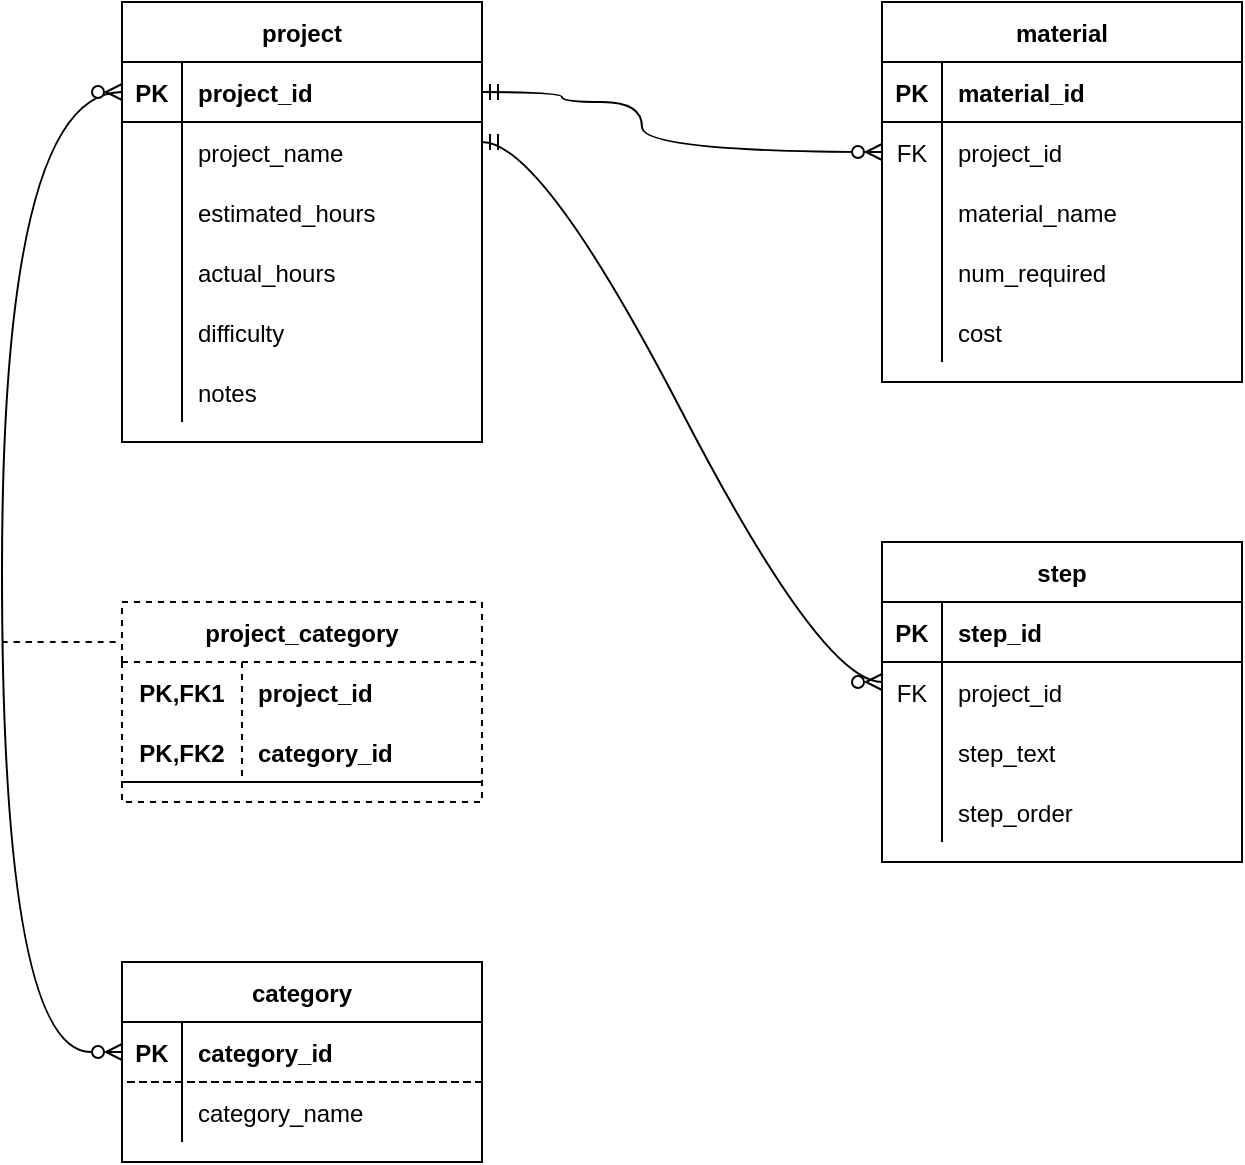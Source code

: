 <mxfile version="20.3.0" type="device"><diagram id="VQ5rhN25NwxjaI68_RuC" name="Page-1"><mxGraphModel dx="1006" dy="780" grid="1" gridSize="10" guides="1" tooltips="1" connect="1" arrows="1" fold="1" page="1" pageScale="1" pageWidth="850" pageHeight="1100" math="0" shadow="0"><root><mxCell id="0"/><mxCell id="1" parent="0"/><mxCell id="Hme7DWAwYjFu50eGVxmr-1" value="project" style="shape=table;startSize=30;container=1;collapsible=1;childLayout=tableLayout;fixedRows=1;rowLines=0;fontStyle=1;align=center;resizeLast=1;" vertex="1" parent="1"><mxGeometry x="100" y="40" width="180" height="220" as="geometry"/></mxCell><mxCell id="Hme7DWAwYjFu50eGVxmr-2" value="" style="shape=tableRow;horizontal=0;startSize=0;swimlaneHead=0;swimlaneBody=0;fillColor=none;collapsible=0;dropTarget=0;points=[[0,0.5],[1,0.5]];portConstraint=eastwest;top=0;left=0;right=0;bottom=1;" vertex="1" parent="Hme7DWAwYjFu50eGVxmr-1"><mxGeometry y="30" width="180" height="30" as="geometry"/></mxCell><mxCell id="Hme7DWAwYjFu50eGVxmr-3" value="PK" style="shape=partialRectangle;connectable=0;fillColor=none;top=0;left=0;bottom=0;right=0;fontStyle=1;overflow=hidden;" vertex="1" parent="Hme7DWAwYjFu50eGVxmr-2"><mxGeometry width="30" height="30" as="geometry"><mxRectangle width="30" height="30" as="alternateBounds"/></mxGeometry></mxCell><mxCell id="Hme7DWAwYjFu50eGVxmr-4" value="project_id" style="shape=partialRectangle;connectable=0;fillColor=none;top=0;left=0;bottom=0;right=0;align=left;spacingLeft=6;fontStyle=1;overflow=hidden;" vertex="1" parent="Hme7DWAwYjFu50eGVxmr-2"><mxGeometry x="30" width="150" height="30" as="geometry"><mxRectangle width="150" height="30" as="alternateBounds"/></mxGeometry></mxCell><mxCell id="Hme7DWAwYjFu50eGVxmr-5" value="" style="shape=tableRow;horizontal=0;startSize=0;swimlaneHead=0;swimlaneBody=0;fillColor=none;collapsible=0;dropTarget=0;points=[[0,0.5],[1,0.5]];portConstraint=eastwest;top=0;left=0;right=0;bottom=0;" vertex="1" parent="Hme7DWAwYjFu50eGVxmr-1"><mxGeometry y="60" width="180" height="30" as="geometry"/></mxCell><mxCell id="Hme7DWAwYjFu50eGVxmr-6" value="" style="shape=partialRectangle;connectable=0;fillColor=none;top=0;left=0;bottom=0;right=0;editable=1;overflow=hidden;" vertex="1" parent="Hme7DWAwYjFu50eGVxmr-5"><mxGeometry width="30" height="30" as="geometry"><mxRectangle width="30" height="30" as="alternateBounds"/></mxGeometry></mxCell><mxCell id="Hme7DWAwYjFu50eGVxmr-7" value="project_name" style="shape=partialRectangle;connectable=0;fillColor=none;top=0;left=0;bottom=0;right=0;align=left;spacingLeft=6;overflow=hidden;" vertex="1" parent="Hme7DWAwYjFu50eGVxmr-5"><mxGeometry x="30" width="150" height="30" as="geometry"><mxRectangle width="150" height="30" as="alternateBounds"/></mxGeometry></mxCell><mxCell id="Hme7DWAwYjFu50eGVxmr-8" value="" style="shape=tableRow;horizontal=0;startSize=0;swimlaneHead=0;swimlaneBody=0;fillColor=none;collapsible=0;dropTarget=0;points=[[0,0.5],[1,0.5]];portConstraint=eastwest;top=0;left=0;right=0;bottom=0;" vertex="1" parent="Hme7DWAwYjFu50eGVxmr-1"><mxGeometry y="90" width="180" height="30" as="geometry"/></mxCell><mxCell id="Hme7DWAwYjFu50eGVxmr-9" value="" style="shape=partialRectangle;connectable=0;fillColor=none;top=0;left=0;bottom=0;right=0;editable=1;overflow=hidden;" vertex="1" parent="Hme7DWAwYjFu50eGVxmr-8"><mxGeometry width="30" height="30" as="geometry"><mxRectangle width="30" height="30" as="alternateBounds"/></mxGeometry></mxCell><mxCell id="Hme7DWAwYjFu50eGVxmr-10" value="estimated_hours" style="shape=partialRectangle;connectable=0;fillColor=none;top=0;left=0;bottom=0;right=0;align=left;spacingLeft=6;overflow=hidden;" vertex="1" parent="Hme7DWAwYjFu50eGVxmr-8"><mxGeometry x="30" width="150" height="30" as="geometry"><mxRectangle width="150" height="30" as="alternateBounds"/></mxGeometry></mxCell><mxCell id="Hme7DWAwYjFu50eGVxmr-11" value="" style="shape=tableRow;horizontal=0;startSize=0;swimlaneHead=0;swimlaneBody=0;fillColor=none;collapsible=0;dropTarget=0;points=[[0,0.5],[1,0.5]];portConstraint=eastwest;top=0;left=0;right=0;bottom=0;" vertex="1" parent="Hme7DWAwYjFu50eGVxmr-1"><mxGeometry y="120" width="180" height="30" as="geometry"/></mxCell><mxCell id="Hme7DWAwYjFu50eGVxmr-12" value="" style="shape=partialRectangle;connectable=0;fillColor=none;top=0;left=0;bottom=0;right=0;editable=1;overflow=hidden;" vertex="1" parent="Hme7DWAwYjFu50eGVxmr-11"><mxGeometry width="30" height="30" as="geometry"><mxRectangle width="30" height="30" as="alternateBounds"/></mxGeometry></mxCell><mxCell id="Hme7DWAwYjFu50eGVxmr-13" value="actual_hours" style="shape=partialRectangle;connectable=0;fillColor=none;top=0;left=0;bottom=0;right=0;align=left;spacingLeft=6;overflow=hidden;" vertex="1" parent="Hme7DWAwYjFu50eGVxmr-11"><mxGeometry x="30" width="150" height="30" as="geometry"><mxRectangle width="150" height="30" as="alternateBounds"/></mxGeometry></mxCell><mxCell id="Hme7DWAwYjFu50eGVxmr-17" style="shape=tableRow;horizontal=0;startSize=0;swimlaneHead=0;swimlaneBody=0;fillColor=none;collapsible=0;dropTarget=0;points=[[0,0.5],[1,0.5]];portConstraint=eastwest;top=0;left=0;right=0;bottom=0;" vertex="1" parent="Hme7DWAwYjFu50eGVxmr-1"><mxGeometry y="150" width="180" height="30" as="geometry"/></mxCell><mxCell id="Hme7DWAwYjFu50eGVxmr-18" style="shape=partialRectangle;connectable=0;fillColor=none;top=0;left=0;bottom=0;right=0;editable=1;overflow=hidden;" vertex="1" parent="Hme7DWAwYjFu50eGVxmr-17"><mxGeometry width="30" height="30" as="geometry"><mxRectangle width="30" height="30" as="alternateBounds"/></mxGeometry></mxCell><mxCell id="Hme7DWAwYjFu50eGVxmr-19" value="difficulty" style="shape=partialRectangle;connectable=0;fillColor=none;top=0;left=0;bottom=0;right=0;align=left;spacingLeft=6;overflow=hidden;" vertex="1" parent="Hme7DWAwYjFu50eGVxmr-17"><mxGeometry x="30" width="150" height="30" as="geometry"><mxRectangle width="150" height="30" as="alternateBounds"/></mxGeometry></mxCell><mxCell id="Hme7DWAwYjFu50eGVxmr-14" style="shape=tableRow;horizontal=0;startSize=0;swimlaneHead=0;swimlaneBody=0;fillColor=none;collapsible=0;dropTarget=0;points=[[0,0.5],[1,0.5]];portConstraint=eastwest;top=0;left=0;right=0;bottom=0;" vertex="1" parent="Hme7DWAwYjFu50eGVxmr-1"><mxGeometry y="180" width="180" height="30" as="geometry"/></mxCell><mxCell id="Hme7DWAwYjFu50eGVxmr-15" style="shape=partialRectangle;connectable=0;fillColor=none;top=0;left=0;bottom=0;right=0;editable=1;overflow=hidden;" vertex="1" parent="Hme7DWAwYjFu50eGVxmr-14"><mxGeometry width="30" height="30" as="geometry"><mxRectangle width="30" height="30" as="alternateBounds"/></mxGeometry></mxCell><mxCell id="Hme7DWAwYjFu50eGVxmr-16" value="notes" style="shape=partialRectangle;connectable=0;fillColor=none;top=0;left=0;bottom=0;right=0;align=left;spacingLeft=6;overflow=hidden;" vertex="1" parent="Hme7DWAwYjFu50eGVxmr-14"><mxGeometry x="30" width="150" height="30" as="geometry"><mxRectangle width="150" height="30" as="alternateBounds"/></mxGeometry></mxCell><mxCell id="Hme7DWAwYjFu50eGVxmr-20" value="project_category" style="shape=table;startSize=30;container=1;collapsible=1;childLayout=tableLayout;fixedRows=1;rowLines=0;fontStyle=1;align=center;resizeLast=1;dashed=1;" vertex="1" parent="1"><mxGeometry x="100" y="340" width="180" height="100" as="geometry"/></mxCell><mxCell id="Hme7DWAwYjFu50eGVxmr-21" value="" style="shape=tableRow;horizontal=0;startSize=0;swimlaneHead=0;swimlaneBody=0;fillColor=none;collapsible=0;dropTarget=0;points=[[0,0.5],[1,0.5]];portConstraint=eastwest;top=0;left=0;right=0;bottom=0;" vertex="1" parent="Hme7DWAwYjFu50eGVxmr-20"><mxGeometry y="30" width="180" height="30" as="geometry"/></mxCell><mxCell id="Hme7DWAwYjFu50eGVxmr-22" value="PK,FK1" style="shape=partialRectangle;connectable=0;fillColor=none;top=0;left=0;bottom=0;right=0;fontStyle=1;overflow=hidden;" vertex="1" parent="Hme7DWAwYjFu50eGVxmr-21"><mxGeometry width="60" height="30" as="geometry"><mxRectangle width="60" height="30" as="alternateBounds"/></mxGeometry></mxCell><mxCell id="Hme7DWAwYjFu50eGVxmr-23" value="project_id" style="shape=partialRectangle;connectable=0;fillColor=none;top=0;left=0;bottom=0;right=0;align=left;spacingLeft=6;fontStyle=1;overflow=hidden;" vertex="1" parent="Hme7DWAwYjFu50eGVxmr-21"><mxGeometry x="60" width="120" height="30" as="geometry"><mxRectangle width="120" height="30" as="alternateBounds"/></mxGeometry></mxCell><mxCell id="Hme7DWAwYjFu50eGVxmr-24" value="" style="shape=tableRow;horizontal=0;startSize=0;swimlaneHead=0;swimlaneBody=0;fillColor=none;collapsible=0;dropTarget=0;points=[[0,0.5],[1,0.5]];portConstraint=eastwest;top=0;left=0;right=0;bottom=1;" vertex="1" parent="Hme7DWAwYjFu50eGVxmr-20"><mxGeometry y="60" width="180" height="30" as="geometry"/></mxCell><mxCell id="Hme7DWAwYjFu50eGVxmr-25" value="PK,FK2" style="shape=partialRectangle;connectable=0;fillColor=none;top=0;left=0;bottom=0;right=0;fontStyle=1;overflow=hidden;" vertex="1" parent="Hme7DWAwYjFu50eGVxmr-24"><mxGeometry width="60" height="30" as="geometry"><mxRectangle width="60" height="30" as="alternateBounds"/></mxGeometry></mxCell><mxCell id="Hme7DWAwYjFu50eGVxmr-26" value="category_id" style="shape=partialRectangle;connectable=0;fillColor=none;top=0;left=0;bottom=0;right=0;align=left;spacingLeft=6;fontStyle=1;overflow=hidden;" vertex="1" parent="Hme7DWAwYjFu50eGVxmr-24"><mxGeometry x="60" width="120" height="30" as="geometry"><mxRectangle width="120" height="30" as="alternateBounds"/></mxGeometry></mxCell><mxCell id="Hme7DWAwYjFu50eGVxmr-33" value="category" style="shape=table;startSize=30;container=1;collapsible=1;childLayout=tableLayout;fixedRows=1;rowLines=0;fontStyle=1;align=center;resizeLast=1;" vertex="1" parent="1"><mxGeometry x="100" y="520" width="180" height="100" as="geometry"/></mxCell><mxCell id="Hme7DWAwYjFu50eGVxmr-34" value="" style="shape=tableRow;horizontal=0;startSize=0;swimlaneHead=0;swimlaneBody=0;fillColor=none;collapsible=0;dropTarget=0;points=[[0,0.5],[1,0.5]];portConstraint=eastwest;top=0;left=0;right=0;bottom=1;dashed=1;" vertex="1" parent="Hme7DWAwYjFu50eGVxmr-33"><mxGeometry y="30" width="180" height="30" as="geometry"/></mxCell><mxCell id="Hme7DWAwYjFu50eGVxmr-35" value="PK" style="shape=partialRectangle;connectable=0;fillColor=none;top=0;left=0;bottom=0;right=0;fontStyle=1;overflow=hidden;dashed=1;" vertex="1" parent="Hme7DWAwYjFu50eGVxmr-34"><mxGeometry width="30" height="30" as="geometry"><mxRectangle width="30" height="30" as="alternateBounds"/></mxGeometry></mxCell><mxCell id="Hme7DWAwYjFu50eGVxmr-36" value="category_id" style="shape=partialRectangle;connectable=0;fillColor=none;top=0;left=0;bottom=0;right=0;align=left;spacingLeft=6;fontStyle=1;overflow=hidden;dashed=1;" vertex="1" parent="Hme7DWAwYjFu50eGVxmr-34"><mxGeometry x="30" width="150" height="30" as="geometry"><mxRectangle width="150" height="30" as="alternateBounds"/></mxGeometry></mxCell><mxCell id="Hme7DWAwYjFu50eGVxmr-37" value="" style="shape=tableRow;horizontal=0;startSize=0;swimlaneHead=0;swimlaneBody=0;fillColor=none;collapsible=0;dropTarget=0;points=[[0,0.5],[1,0.5]];portConstraint=eastwest;top=0;left=0;right=0;bottom=0;dashed=1;" vertex="1" parent="Hme7DWAwYjFu50eGVxmr-33"><mxGeometry y="60" width="180" height="30" as="geometry"/></mxCell><mxCell id="Hme7DWAwYjFu50eGVxmr-38" value="" style="shape=partialRectangle;connectable=0;fillColor=none;top=0;left=0;bottom=0;right=0;editable=1;overflow=hidden;dashed=1;" vertex="1" parent="Hme7DWAwYjFu50eGVxmr-37"><mxGeometry width="30" height="30" as="geometry"><mxRectangle width="30" height="30" as="alternateBounds"/></mxGeometry></mxCell><mxCell id="Hme7DWAwYjFu50eGVxmr-39" value="category_name" style="shape=partialRectangle;connectable=0;fillColor=none;top=0;left=0;bottom=0;right=0;align=left;spacingLeft=6;overflow=hidden;dashed=1;" vertex="1" parent="Hme7DWAwYjFu50eGVxmr-37"><mxGeometry x="30" width="150" height="30" as="geometry"><mxRectangle width="150" height="30" as="alternateBounds"/></mxGeometry></mxCell><mxCell id="Hme7DWAwYjFu50eGVxmr-46" value="material" style="shape=table;startSize=30;container=1;collapsible=1;childLayout=tableLayout;fixedRows=1;rowLines=0;fontStyle=1;align=center;resizeLast=1;" vertex="1" parent="1"><mxGeometry x="480" y="40" width="180" height="190" as="geometry"/></mxCell><mxCell id="Hme7DWAwYjFu50eGVxmr-47" value="" style="shape=tableRow;horizontal=0;startSize=0;swimlaneHead=0;swimlaneBody=0;fillColor=none;collapsible=0;dropTarget=0;points=[[0,0.5],[1,0.5]];portConstraint=eastwest;top=0;left=0;right=0;bottom=1;" vertex="1" parent="Hme7DWAwYjFu50eGVxmr-46"><mxGeometry y="30" width="180" height="30" as="geometry"/></mxCell><mxCell id="Hme7DWAwYjFu50eGVxmr-48" value="PK" style="shape=partialRectangle;connectable=0;fillColor=none;top=0;left=0;bottom=0;right=0;fontStyle=1;overflow=hidden;" vertex="1" parent="Hme7DWAwYjFu50eGVxmr-47"><mxGeometry width="30" height="30" as="geometry"><mxRectangle width="30" height="30" as="alternateBounds"/></mxGeometry></mxCell><mxCell id="Hme7DWAwYjFu50eGVxmr-49" value="material_id" style="shape=partialRectangle;connectable=0;fillColor=none;top=0;left=0;bottom=0;right=0;align=left;spacingLeft=6;fontStyle=1;overflow=hidden;" vertex="1" parent="Hme7DWAwYjFu50eGVxmr-47"><mxGeometry x="30" width="150" height="30" as="geometry"><mxRectangle width="150" height="30" as="alternateBounds"/></mxGeometry></mxCell><mxCell id="Hme7DWAwYjFu50eGVxmr-50" value="" style="shape=tableRow;horizontal=0;startSize=0;swimlaneHead=0;swimlaneBody=0;fillColor=none;collapsible=0;dropTarget=0;points=[[0,0.5],[1,0.5]];portConstraint=eastwest;top=0;left=0;right=0;bottom=0;" vertex="1" parent="Hme7DWAwYjFu50eGVxmr-46"><mxGeometry y="60" width="180" height="30" as="geometry"/></mxCell><mxCell id="Hme7DWAwYjFu50eGVxmr-51" value="FK" style="shape=partialRectangle;connectable=0;fillColor=none;top=0;left=0;bottom=0;right=0;editable=1;overflow=hidden;" vertex="1" parent="Hme7DWAwYjFu50eGVxmr-50"><mxGeometry width="30" height="30" as="geometry"><mxRectangle width="30" height="30" as="alternateBounds"/></mxGeometry></mxCell><mxCell id="Hme7DWAwYjFu50eGVxmr-52" value="project_id" style="shape=partialRectangle;connectable=0;fillColor=none;top=0;left=0;bottom=0;right=0;align=left;spacingLeft=6;overflow=hidden;" vertex="1" parent="Hme7DWAwYjFu50eGVxmr-50"><mxGeometry x="30" width="150" height="30" as="geometry"><mxRectangle width="150" height="30" as="alternateBounds"/></mxGeometry></mxCell><mxCell id="Hme7DWAwYjFu50eGVxmr-53" value="" style="shape=tableRow;horizontal=0;startSize=0;swimlaneHead=0;swimlaneBody=0;fillColor=none;collapsible=0;dropTarget=0;points=[[0,0.5],[1,0.5]];portConstraint=eastwest;top=0;left=0;right=0;bottom=0;" vertex="1" parent="Hme7DWAwYjFu50eGVxmr-46"><mxGeometry y="90" width="180" height="30" as="geometry"/></mxCell><mxCell id="Hme7DWAwYjFu50eGVxmr-54" value="" style="shape=partialRectangle;connectable=0;fillColor=none;top=0;left=0;bottom=0;right=0;editable=1;overflow=hidden;" vertex="1" parent="Hme7DWAwYjFu50eGVxmr-53"><mxGeometry width="30" height="30" as="geometry"><mxRectangle width="30" height="30" as="alternateBounds"/></mxGeometry></mxCell><mxCell id="Hme7DWAwYjFu50eGVxmr-55" value="material_name" style="shape=partialRectangle;connectable=0;fillColor=none;top=0;left=0;bottom=0;right=0;align=left;spacingLeft=6;overflow=hidden;" vertex="1" parent="Hme7DWAwYjFu50eGVxmr-53"><mxGeometry x="30" width="150" height="30" as="geometry"><mxRectangle width="150" height="30" as="alternateBounds"/></mxGeometry></mxCell><mxCell id="Hme7DWAwYjFu50eGVxmr-56" value="" style="shape=tableRow;horizontal=0;startSize=0;swimlaneHead=0;swimlaneBody=0;fillColor=none;collapsible=0;dropTarget=0;points=[[0,0.5],[1,0.5]];portConstraint=eastwest;top=0;left=0;right=0;bottom=0;" vertex="1" parent="Hme7DWAwYjFu50eGVxmr-46"><mxGeometry y="120" width="180" height="30" as="geometry"/></mxCell><mxCell id="Hme7DWAwYjFu50eGVxmr-57" value="" style="shape=partialRectangle;connectable=0;fillColor=none;top=0;left=0;bottom=0;right=0;editable=1;overflow=hidden;" vertex="1" parent="Hme7DWAwYjFu50eGVxmr-56"><mxGeometry width="30" height="30" as="geometry"><mxRectangle width="30" height="30" as="alternateBounds"/></mxGeometry></mxCell><mxCell id="Hme7DWAwYjFu50eGVxmr-58" value="num_required" style="shape=partialRectangle;connectable=0;fillColor=none;top=0;left=0;bottom=0;right=0;align=left;spacingLeft=6;overflow=hidden;" vertex="1" parent="Hme7DWAwYjFu50eGVxmr-56"><mxGeometry x="30" width="150" height="30" as="geometry"><mxRectangle width="150" height="30" as="alternateBounds"/></mxGeometry></mxCell><mxCell id="Hme7DWAwYjFu50eGVxmr-59" style="shape=tableRow;horizontal=0;startSize=0;swimlaneHead=0;swimlaneBody=0;fillColor=none;collapsible=0;dropTarget=0;points=[[0,0.5],[1,0.5]];portConstraint=eastwest;top=0;left=0;right=0;bottom=0;" vertex="1" parent="Hme7DWAwYjFu50eGVxmr-46"><mxGeometry y="150" width="180" height="30" as="geometry"/></mxCell><mxCell id="Hme7DWAwYjFu50eGVxmr-60" style="shape=partialRectangle;connectable=0;fillColor=none;top=0;left=0;bottom=0;right=0;editable=1;overflow=hidden;" vertex="1" parent="Hme7DWAwYjFu50eGVxmr-59"><mxGeometry width="30" height="30" as="geometry"><mxRectangle width="30" height="30" as="alternateBounds"/></mxGeometry></mxCell><mxCell id="Hme7DWAwYjFu50eGVxmr-61" value="cost" style="shape=partialRectangle;connectable=0;fillColor=none;top=0;left=0;bottom=0;right=0;align=left;spacingLeft=6;overflow=hidden;" vertex="1" parent="Hme7DWAwYjFu50eGVxmr-59"><mxGeometry x="30" width="150" height="30" as="geometry"><mxRectangle width="150" height="30" as="alternateBounds"/></mxGeometry></mxCell><mxCell id="Hme7DWAwYjFu50eGVxmr-62" value="step" style="shape=table;startSize=30;container=1;collapsible=1;childLayout=tableLayout;fixedRows=1;rowLines=0;fontStyle=1;align=center;resizeLast=1;" vertex="1" parent="1"><mxGeometry x="480" y="310" width="180" height="160" as="geometry"/></mxCell><mxCell id="Hme7DWAwYjFu50eGVxmr-63" value="" style="shape=tableRow;horizontal=0;startSize=0;swimlaneHead=0;swimlaneBody=0;fillColor=none;collapsible=0;dropTarget=0;points=[[0,0.5],[1,0.5]];portConstraint=eastwest;top=0;left=0;right=0;bottom=1;" vertex="1" parent="Hme7DWAwYjFu50eGVxmr-62"><mxGeometry y="30" width="180" height="30" as="geometry"/></mxCell><mxCell id="Hme7DWAwYjFu50eGVxmr-64" value="PK" style="shape=partialRectangle;connectable=0;fillColor=none;top=0;left=0;bottom=0;right=0;fontStyle=1;overflow=hidden;" vertex="1" parent="Hme7DWAwYjFu50eGVxmr-63"><mxGeometry width="30" height="30" as="geometry"><mxRectangle width="30" height="30" as="alternateBounds"/></mxGeometry></mxCell><mxCell id="Hme7DWAwYjFu50eGVxmr-65" value="step_id" style="shape=partialRectangle;connectable=0;fillColor=none;top=0;left=0;bottom=0;right=0;align=left;spacingLeft=6;fontStyle=1;overflow=hidden;" vertex="1" parent="Hme7DWAwYjFu50eGVxmr-63"><mxGeometry x="30" width="150" height="30" as="geometry"><mxRectangle width="150" height="30" as="alternateBounds"/></mxGeometry></mxCell><mxCell id="Hme7DWAwYjFu50eGVxmr-66" value="" style="shape=tableRow;horizontal=0;startSize=0;swimlaneHead=0;swimlaneBody=0;fillColor=none;collapsible=0;dropTarget=0;points=[[0,0.5],[1,0.5]];portConstraint=eastwest;top=0;left=0;right=0;bottom=0;" vertex="1" parent="Hme7DWAwYjFu50eGVxmr-62"><mxGeometry y="60" width="180" height="30" as="geometry"/></mxCell><mxCell id="Hme7DWAwYjFu50eGVxmr-67" value="FK" style="shape=partialRectangle;connectable=0;fillColor=none;top=0;left=0;bottom=0;right=0;editable=1;overflow=hidden;" vertex="1" parent="Hme7DWAwYjFu50eGVxmr-66"><mxGeometry width="30" height="30" as="geometry"><mxRectangle width="30" height="30" as="alternateBounds"/></mxGeometry></mxCell><mxCell id="Hme7DWAwYjFu50eGVxmr-68" value="project_id" style="shape=partialRectangle;connectable=0;fillColor=none;top=0;left=0;bottom=0;right=0;align=left;spacingLeft=6;overflow=hidden;" vertex="1" parent="Hme7DWAwYjFu50eGVxmr-66"><mxGeometry x="30" width="150" height="30" as="geometry"><mxRectangle width="150" height="30" as="alternateBounds"/></mxGeometry></mxCell><mxCell id="Hme7DWAwYjFu50eGVxmr-69" value="" style="shape=tableRow;horizontal=0;startSize=0;swimlaneHead=0;swimlaneBody=0;fillColor=none;collapsible=0;dropTarget=0;points=[[0,0.5],[1,0.5]];portConstraint=eastwest;top=0;left=0;right=0;bottom=0;" vertex="1" parent="Hme7DWAwYjFu50eGVxmr-62"><mxGeometry y="90" width="180" height="30" as="geometry"/></mxCell><mxCell id="Hme7DWAwYjFu50eGVxmr-70" value="" style="shape=partialRectangle;connectable=0;fillColor=none;top=0;left=0;bottom=0;right=0;editable=1;overflow=hidden;" vertex="1" parent="Hme7DWAwYjFu50eGVxmr-69"><mxGeometry width="30" height="30" as="geometry"><mxRectangle width="30" height="30" as="alternateBounds"/></mxGeometry></mxCell><mxCell id="Hme7DWAwYjFu50eGVxmr-71" value="step_text" style="shape=partialRectangle;connectable=0;fillColor=none;top=0;left=0;bottom=0;right=0;align=left;spacingLeft=6;overflow=hidden;" vertex="1" parent="Hme7DWAwYjFu50eGVxmr-69"><mxGeometry x="30" width="150" height="30" as="geometry"><mxRectangle width="150" height="30" as="alternateBounds"/></mxGeometry></mxCell><mxCell id="Hme7DWAwYjFu50eGVxmr-72" value="" style="shape=tableRow;horizontal=0;startSize=0;swimlaneHead=0;swimlaneBody=0;fillColor=none;collapsible=0;dropTarget=0;points=[[0,0.5],[1,0.5]];portConstraint=eastwest;top=0;left=0;right=0;bottom=0;" vertex="1" parent="Hme7DWAwYjFu50eGVxmr-62"><mxGeometry y="120" width="180" height="30" as="geometry"/></mxCell><mxCell id="Hme7DWAwYjFu50eGVxmr-73" value="" style="shape=partialRectangle;connectable=0;fillColor=none;top=0;left=0;bottom=0;right=0;editable=1;overflow=hidden;" vertex="1" parent="Hme7DWAwYjFu50eGVxmr-72"><mxGeometry width="30" height="30" as="geometry"><mxRectangle width="30" height="30" as="alternateBounds"/></mxGeometry></mxCell><mxCell id="Hme7DWAwYjFu50eGVxmr-74" value="step_order" style="shape=partialRectangle;connectable=0;fillColor=none;top=0;left=0;bottom=0;right=0;align=left;spacingLeft=6;overflow=hidden;" vertex="1" parent="Hme7DWAwYjFu50eGVxmr-72"><mxGeometry x="30" width="150" height="30" as="geometry"><mxRectangle width="150" height="30" as="alternateBounds"/></mxGeometry></mxCell><mxCell id="Hme7DWAwYjFu50eGVxmr-76" value="" style="edgeStyle=orthogonalEdgeStyle;fontSize=12;html=1;endArrow=ERzeroToMany;endFill=1;rounded=0;curved=1;exitX=0;exitY=0.5;exitDx=0;exitDy=0;startArrow=ERzeroToMany;startFill=0;" edge="1" parent="1" source="Hme7DWAwYjFu50eGVxmr-34"><mxGeometry width="100" height="100" relative="1" as="geometry"><mxPoint y="185" as="sourcePoint"/><mxPoint x="100" y="85" as="targetPoint"/><Array as="points"><mxPoint x="40" y="565"/><mxPoint x="40" y="85"/></Array></mxGeometry></mxCell><mxCell id="Hme7DWAwYjFu50eGVxmr-77" value="" style="edgeStyle=orthogonalEdgeStyle;fontSize=12;html=1;endArrow=ERzeroToMany;startArrow=ERmandOne;rounded=0;curved=1;entryX=0;entryY=0.5;entryDx=0;entryDy=0;exitX=1;exitY=0.5;exitDx=0;exitDy=0;" edge="1" parent="1" source="Hme7DWAwYjFu50eGVxmr-2" target="Hme7DWAwYjFu50eGVxmr-50"><mxGeometry width="100" height="100" relative="1" as="geometry"><mxPoint x="310" y="130" as="sourcePoint"/><mxPoint x="410" y="30" as="targetPoint"/><Array as="points"><mxPoint x="320" y="85"/><mxPoint x="320" y="90"/><mxPoint x="360" y="90"/><mxPoint x="360" y="115"/></Array></mxGeometry></mxCell><mxCell id="Hme7DWAwYjFu50eGVxmr-78" value="" style="edgeStyle=entityRelationEdgeStyle;fontSize=12;html=1;endArrow=ERzeroToMany;startArrow=ERmandOne;rounded=0;curved=1;" edge="1" parent="1"><mxGeometry width="100" height="100" relative="1" as="geometry"><mxPoint x="280" y="110" as="sourcePoint"/><mxPoint x="480" y="380" as="targetPoint"/></mxGeometry></mxCell><mxCell id="Hme7DWAwYjFu50eGVxmr-79" value="" style="endArrow=none;html=1;rounded=0;curved=1;dashed=1;" edge="1" parent="1"><mxGeometry relative="1" as="geometry"><mxPoint x="40" y="360" as="sourcePoint"/><mxPoint x="100" y="360" as="targetPoint"/></mxGeometry></mxCell></root></mxGraphModel></diagram></mxfile>